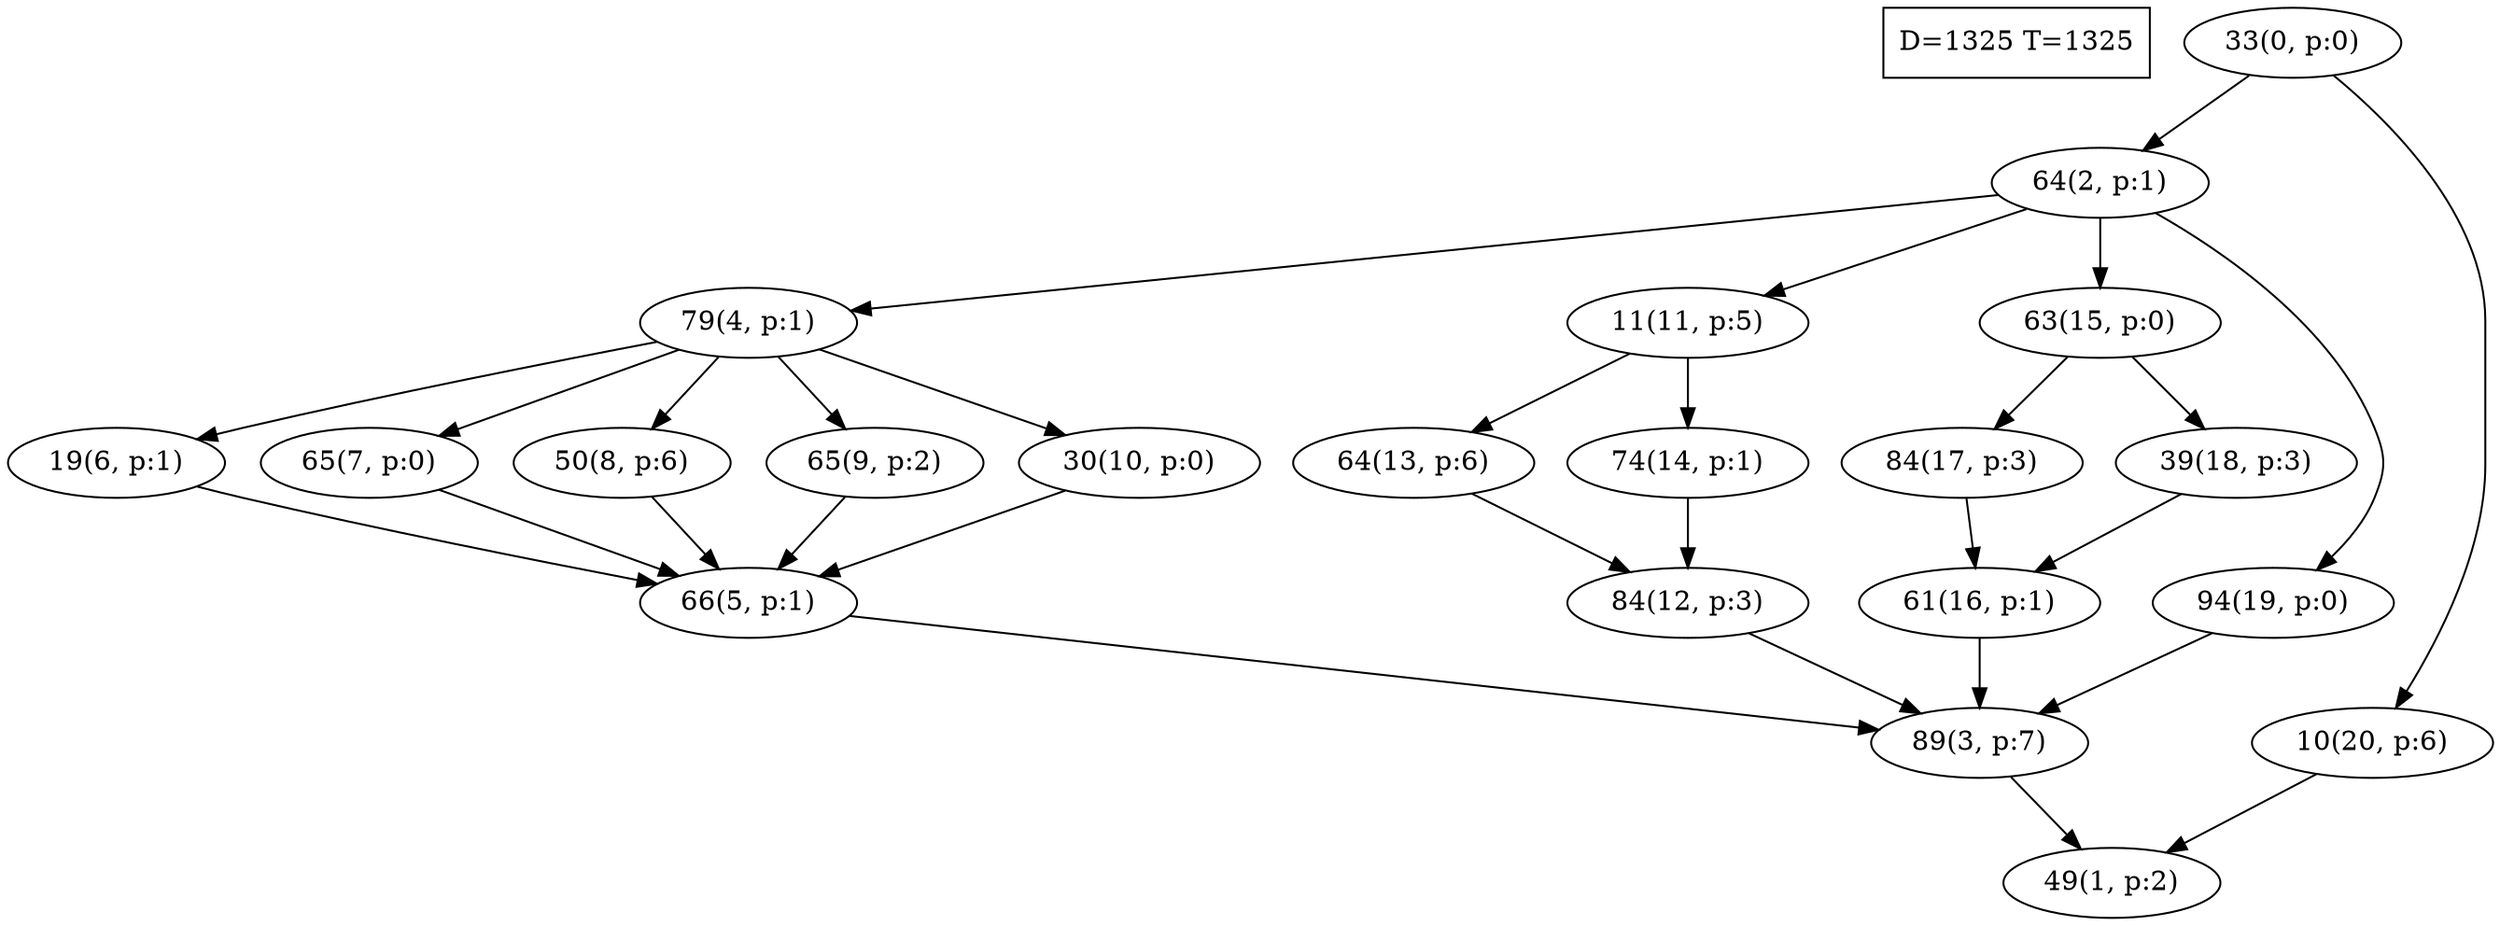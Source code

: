 digraph Task {
i [shape=box, label="D=1325 T=1325"]; 
0 [label="33(0, p:0)"];
1 [label="49(1, p:2)"];
2 [label="64(2, p:1)"];
3 [label="89(3, p:7)"];
4 [label="79(4, p:1)"];
5 [label="66(5, p:1)"];
6 [label="19(6, p:1)"];
7 [label="65(7, p:0)"];
8 [label="50(8, p:6)"];
9 [label="65(9, p:2)"];
10 [label="30(10, p:0)"];
11 [label="11(11, p:5)"];
12 [label="84(12, p:3)"];
13 [label="64(13, p:6)"];
14 [label="74(14, p:1)"];
15 [label="63(15, p:0)"];
16 [label="61(16, p:1)"];
17 [label="84(17, p:3)"];
18 [label="39(18, p:3)"];
19 [label="94(19, p:0)"];
20 [label="10(20, p:6)"];
0 -> 2;
0 -> 20;
2 -> 4;
2 -> 11;
2 -> 15;
2 -> 19;
3 -> 1;
4 -> 6;
4 -> 7;
4 -> 8;
4 -> 9;
4 -> 10;
5 -> 3;
6 -> 5;
7 -> 5;
8 -> 5;
9 -> 5;
10 -> 5;
11 -> 13;
11 -> 14;
12 -> 3;
13 -> 12;
14 -> 12;
15 -> 17;
15 -> 18;
16 -> 3;
17 -> 16;
18 -> 16;
19 -> 3;
20 -> 1;
}